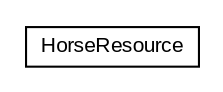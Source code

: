 #!/usr/local/bin/dot
#
# Class diagram 
# Generated by UMLGraph version R5_6-24-gf6e263 (http://www.umlgraph.org/)
#

digraph G {
	edge [fontname="arial",fontsize=10,labelfontname="arial",labelfontsize=10];
	node [fontname="arial",fontsize=10,shape=plaintext];
	nodesep=0.25;
	ranksep=0.5;
	// net.trajano.doxdb.sample.web.HorseResource
	c0 [label=<<table title="net.trajano.doxdb.sample.web.HorseResource" border="0" cellborder="1" cellspacing="0" cellpadding="2" port="p" href="./HorseResource.html">
		<tr><td><table border="0" cellspacing="0" cellpadding="1">
<tr><td align="center" balign="center"> HorseResource </td></tr>
		</table></td></tr>
		</table>>, URL="./HorseResource.html", fontname="arial", fontcolor="black", fontsize=10.0];
}

